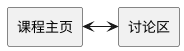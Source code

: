@startuml

rectangle "课程主页" as ClassMain
rectangle "讨论区" as PostArea

ClassMain <-> PostArea

@enduml

